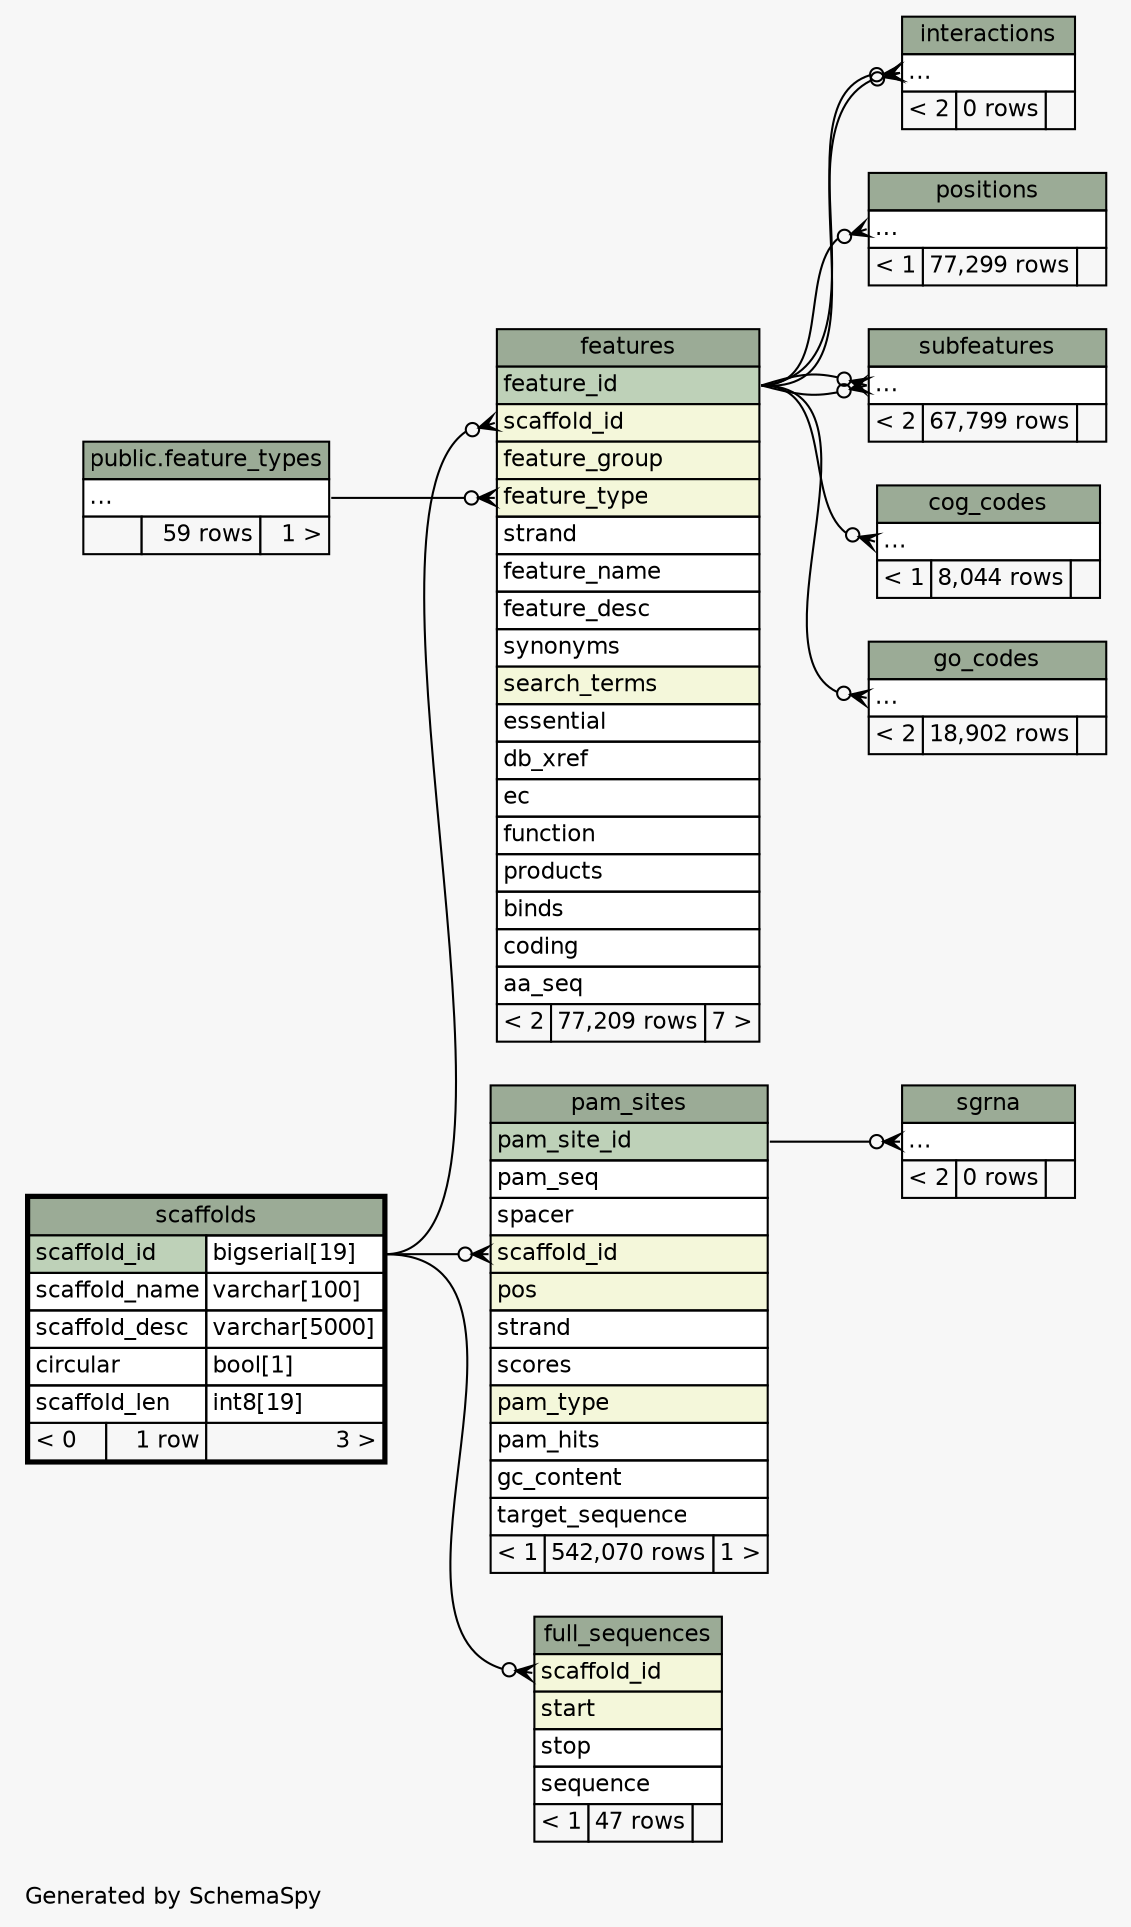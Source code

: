// dot 2.28.0 on Mac OS X 10.12.4
// SchemaSpy rev 590
digraph "twoDegreesRelationshipsDiagram" {
  graph [
    rankdir="RL"
    bgcolor="#f7f7f7"
    label="\nGenerated by SchemaSpy"
    labeljust="l"
    nodesep="0.18"
    ranksep="0.46"
    fontname="Helvetica"
    fontsize="11"
  ];
  node [
    fontname="Helvetica"
    fontsize="11"
    shape="plaintext"
  ];
  edge [
    arrowsize="0.8"
  ];
  "cog_codes":"elipses":w -> "features":"feature_id":e [arrowhead=none dir=back arrowtail=crowodot];
  "features":"feature_type":w -> "public.feature_types":"elipses":e [arrowhead=none dir=back arrowtail=crowodot];
  "features":"scaffold_id":w -> "scaffolds":"scaffold_id.type":e [arrowhead=none dir=back arrowtail=crowodot];
  "full_sequences":"scaffold_id":w -> "scaffolds":"scaffold_id.type":e [arrowhead=none dir=back arrowtail=crowodot];
  "go_codes":"elipses":w -> "features":"feature_id":e [arrowhead=none dir=back arrowtail=crowodot];
  "interactions":"elipses":w -> "features":"feature_id":e [arrowhead=none dir=back arrowtail=crowodot];
  "interactions":"elipses":w -> "features":"feature_id":e [arrowhead=none dir=back arrowtail=crowodot];
  "pam_sites":"scaffold_id":w -> "scaffolds":"scaffold_id.type":e [arrowhead=none dir=back arrowtail=crowodot];
  "positions":"elipses":w -> "features":"feature_id":e [arrowhead=none dir=back arrowtail=crowodot];
  "sgrna":"elipses":w -> "pam_sites":"pam_site_id":e [arrowhead=none dir=back arrowtail=crowodot];
  "subfeatures":"elipses":w -> "features":"feature_id":e [arrowhead=none dir=back arrowtail=crowodot];
  "subfeatures":"elipses":w -> "features":"feature_id":e [arrowhead=none dir=back arrowtail=crowodot];
  "cog_codes" [
    label=<
    <TABLE BORDER="0" CELLBORDER="1" CELLSPACING="0" BGCOLOR="#ffffff">
      <TR><TD COLSPAN="3" BGCOLOR="#9bab96" ALIGN="CENTER">cog_codes</TD></TR>
      <TR><TD PORT="elipses" COLSPAN="3" ALIGN="LEFT">...</TD></TR>
      <TR><TD ALIGN="LEFT" BGCOLOR="#f7f7f7">&lt; 1</TD><TD ALIGN="RIGHT" BGCOLOR="#f7f7f7">8,044 rows</TD><TD ALIGN="RIGHT" BGCOLOR="#f7f7f7">  </TD></TR>
    </TABLE>>
    URL="cog_codes.html"
    tooltip="cog_codes"
  ];
  "public.feature_types" [
    label=<
    <TABLE BORDER="0" CELLBORDER="1" CELLSPACING="0" BGCOLOR="#ffffff">
      <TR><TD COLSPAN="3" BGCOLOR="#9bab96" ALIGN="CENTER">public.feature_types</TD></TR>
      <TR><TD PORT="elipses" COLSPAN="3" ALIGN="LEFT">...</TD></TR>
      <TR><TD ALIGN="LEFT" BGCOLOR="#f7f7f7">  </TD><TD ALIGN="RIGHT" BGCOLOR="#f7f7f7">59 rows</TD><TD ALIGN="RIGHT" BGCOLOR="#f7f7f7">1 &gt;</TD></TR>
    </TABLE>>
    tooltip="public.feature_types"
  ];
  "features" [
    label=<
    <TABLE BORDER="0" CELLBORDER="1" CELLSPACING="0" BGCOLOR="#ffffff">
      <TR><TD COLSPAN="3" BGCOLOR="#9bab96" ALIGN="CENTER">features</TD></TR>
      <TR><TD PORT="feature_id" COLSPAN="3" BGCOLOR="#bed1b8" ALIGN="LEFT">feature_id</TD></TR>
      <TR><TD PORT="scaffold_id" COLSPAN="3" BGCOLOR="#f4f7da" ALIGN="LEFT">scaffold_id</TD></TR>
      <TR><TD PORT="feature_group" COLSPAN="3" BGCOLOR="#f4f7da" ALIGN="LEFT">feature_group</TD></TR>
      <TR><TD PORT="feature_type" COLSPAN="3" BGCOLOR="#f4f7da" ALIGN="LEFT">feature_type</TD></TR>
      <TR><TD PORT="strand" COLSPAN="3" ALIGN="LEFT">strand</TD></TR>
      <TR><TD PORT="feature_name" COLSPAN="3" ALIGN="LEFT">feature_name</TD></TR>
      <TR><TD PORT="feature_desc" COLSPAN="3" ALIGN="LEFT">feature_desc</TD></TR>
      <TR><TD PORT="synonyms" COLSPAN="3" ALIGN="LEFT">synonyms</TD></TR>
      <TR><TD PORT="search_terms" COLSPAN="3" BGCOLOR="#f4f7da" ALIGN="LEFT">search_terms</TD></TR>
      <TR><TD PORT="essential" COLSPAN="3" ALIGN="LEFT">essential</TD></TR>
      <TR><TD PORT="db_xref" COLSPAN="3" ALIGN="LEFT">db_xref</TD></TR>
      <TR><TD PORT="ec" COLSPAN="3" ALIGN="LEFT">ec</TD></TR>
      <TR><TD PORT="function" COLSPAN="3" ALIGN="LEFT">function</TD></TR>
      <TR><TD PORT="products" COLSPAN="3" ALIGN="LEFT">products</TD></TR>
      <TR><TD PORT="binds" COLSPAN="3" ALIGN="LEFT">binds</TD></TR>
      <TR><TD PORT="coding" COLSPAN="3" ALIGN="LEFT">coding</TD></TR>
      <TR><TD PORT="aa_seq" COLSPAN="3" ALIGN="LEFT">aa_seq</TD></TR>
      <TR><TD ALIGN="LEFT" BGCOLOR="#f7f7f7">&lt; 2</TD><TD ALIGN="RIGHT" BGCOLOR="#f7f7f7">77,209 rows</TD><TD ALIGN="RIGHT" BGCOLOR="#f7f7f7">7 &gt;</TD></TR>
    </TABLE>>
    URL="features.html"
    tooltip="features"
  ];
  "full_sequences" [
    label=<
    <TABLE BORDER="0" CELLBORDER="1" CELLSPACING="0" BGCOLOR="#ffffff">
      <TR><TD COLSPAN="3" BGCOLOR="#9bab96" ALIGN="CENTER">full_sequences</TD></TR>
      <TR><TD PORT="scaffold_id" COLSPAN="3" BGCOLOR="#f4f7da" ALIGN="LEFT">scaffold_id</TD></TR>
      <TR><TD PORT="start" COLSPAN="3" BGCOLOR="#f4f7da" ALIGN="LEFT">start</TD></TR>
      <TR><TD PORT="stop" COLSPAN="3" ALIGN="LEFT">stop</TD></TR>
      <TR><TD PORT="sequence" COLSPAN="3" ALIGN="LEFT">sequence</TD></TR>
      <TR><TD ALIGN="LEFT" BGCOLOR="#f7f7f7">&lt; 1</TD><TD ALIGN="RIGHT" BGCOLOR="#f7f7f7">47 rows</TD><TD ALIGN="RIGHT" BGCOLOR="#f7f7f7">  </TD></TR>
    </TABLE>>
    URL="full_sequences.html"
    tooltip="full_sequences"
  ];
  "go_codes" [
    label=<
    <TABLE BORDER="0" CELLBORDER="1" CELLSPACING="0" BGCOLOR="#ffffff">
      <TR><TD COLSPAN="3" BGCOLOR="#9bab96" ALIGN="CENTER">go_codes</TD></TR>
      <TR><TD PORT="elipses" COLSPAN="3" ALIGN="LEFT">...</TD></TR>
      <TR><TD ALIGN="LEFT" BGCOLOR="#f7f7f7">&lt; 2</TD><TD ALIGN="RIGHT" BGCOLOR="#f7f7f7">18,902 rows</TD><TD ALIGN="RIGHT" BGCOLOR="#f7f7f7">  </TD></TR>
    </TABLE>>
    URL="go_codes.html"
    tooltip="go_codes"
  ];
  "interactions" [
    label=<
    <TABLE BORDER="0" CELLBORDER="1" CELLSPACING="0" BGCOLOR="#ffffff">
      <TR><TD COLSPAN="3" BGCOLOR="#9bab96" ALIGN="CENTER">interactions</TD></TR>
      <TR><TD PORT="elipses" COLSPAN="3" ALIGN="LEFT">...</TD></TR>
      <TR><TD ALIGN="LEFT" BGCOLOR="#f7f7f7">&lt; 2</TD><TD ALIGN="RIGHT" BGCOLOR="#f7f7f7">0 rows</TD><TD ALIGN="RIGHT" BGCOLOR="#f7f7f7">  </TD></TR>
    </TABLE>>
    URL="interactions.html"
    tooltip="interactions"
  ];
  "pam_sites" [
    label=<
    <TABLE BORDER="0" CELLBORDER="1" CELLSPACING="0" BGCOLOR="#ffffff">
      <TR><TD COLSPAN="3" BGCOLOR="#9bab96" ALIGN="CENTER">pam_sites</TD></TR>
      <TR><TD PORT="pam_site_id" COLSPAN="3" BGCOLOR="#bed1b8" ALIGN="LEFT">pam_site_id</TD></TR>
      <TR><TD PORT="pam_seq" COLSPAN="3" ALIGN="LEFT">pam_seq</TD></TR>
      <TR><TD PORT="spacer" COLSPAN="3" ALIGN="LEFT">spacer</TD></TR>
      <TR><TD PORT="scaffold_id" COLSPAN="3" BGCOLOR="#f4f7da" ALIGN="LEFT">scaffold_id</TD></TR>
      <TR><TD PORT="pos" COLSPAN="3" BGCOLOR="#f4f7da" ALIGN="LEFT">pos</TD></TR>
      <TR><TD PORT="strand" COLSPAN="3" ALIGN="LEFT">strand</TD></TR>
      <TR><TD PORT="scores" COLSPAN="3" ALIGN="LEFT">scores</TD></TR>
      <TR><TD PORT="pam_type" COLSPAN="3" BGCOLOR="#f4f7da" ALIGN="LEFT">pam_type</TD></TR>
      <TR><TD PORT="pam_hits" COLSPAN="3" ALIGN="LEFT">pam_hits</TD></TR>
      <TR><TD PORT="gc_content" COLSPAN="3" ALIGN="LEFT">gc_content</TD></TR>
      <TR><TD PORT="target_sequence" COLSPAN="3" ALIGN="LEFT">target_sequence</TD></TR>
      <TR><TD ALIGN="LEFT" BGCOLOR="#f7f7f7">&lt; 1</TD><TD ALIGN="RIGHT" BGCOLOR="#f7f7f7">542,070 rows</TD><TD ALIGN="RIGHT" BGCOLOR="#f7f7f7">1 &gt;</TD></TR>
    </TABLE>>
    URL="pam_sites.html"
    tooltip="pam_sites"
  ];
  "positions" [
    label=<
    <TABLE BORDER="0" CELLBORDER="1" CELLSPACING="0" BGCOLOR="#ffffff">
      <TR><TD COLSPAN="3" BGCOLOR="#9bab96" ALIGN="CENTER">positions</TD></TR>
      <TR><TD PORT="elipses" COLSPAN="3" ALIGN="LEFT">...</TD></TR>
      <TR><TD ALIGN="LEFT" BGCOLOR="#f7f7f7">&lt; 1</TD><TD ALIGN="RIGHT" BGCOLOR="#f7f7f7">77,299 rows</TD><TD ALIGN="RIGHT" BGCOLOR="#f7f7f7">  </TD></TR>
    </TABLE>>
    URL="positions.html"
    tooltip="positions"
  ];
  "scaffolds" [
    label=<
    <TABLE BORDER="2" CELLBORDER="1" CELLSPACING="0" BGCOLOR="#ffffff">
      <TR><TD COLSPAN="3" BGCOLOR="#9bab96" ALIGN="CENTER">scaffolds</TD></TR>
      <TR><TD PORT="scaffold_id" COLSPAN="2" BGCOLOR="#bed1b8" ALIGN="LEFT">scaffold_id</TD><TD PORT="scaffold_id.type" ALIGN="LEFT">bigserial[19]</TD></TR>
      <TR><TD PORT="scaffold_name" COLSPAN="2" ALIGN="LEFT">scaffold_name</TD><TD PORT="scaffold_name.type" ALIGN="LEFT">varchar[100]</TD></TR>
      <TR><TD PORT="scaffold_desc" COLSPAN="2" ALIGN="LEFT">scaffold_desc</TD><TD PORT="scaffold_desc.type" ALIGN="LEFT">varchar[5000]</TD></TR>
      <TR><TD PORT="circular" COLSPAN="2" ALIGN="LEFT">circular</TD><TD PORT="circular.type" ALIGN="LEFT">bool[1]</TD></TR>
      <TR><TD PORT="scaffold_len" COLSPAN="2" ALIGN="LEFT">scaffold_len</TD><TD PORT="scaffold_len.type" ALIGN="LEFT">int8[19]</TD></TR>
      <TR><TD ALIGN="LEFT" BGCOLOR="#f7f7f7">&lt; 0</TD><TD ALIGN="RIGHT" BGCOLOR="#f7f7f7">1 row</TD><TD ALIGN="RIGHT" BGCOLOR="#f7f7f7">3 &gt;</TD></TR>
    </TABLE>>
    URL="scaffolds.html"
    tooltip="scaffolds"
  ];
  "sgrna" [
    label=<
    <TABLE BORDER="0" CELLBORDER="1" CELLSPACING="0" BGCOLOR="#ffffff">
      <TR><TD COLSPAN="3" BGCOLOR="#9bab96" ALIGN="CENTER">sgrna</TD></TR>
      <TR><TD PORT="elipses" COLSPAN="3" ALIGN="LEFT">...</TD></TR>
      <TR><TD ALIGN="LEFT" BGCOLOR="#f7f7f7">&lt; 2</TD><TD ALIGN="RIGHT" BGCOLOR="#f7f7f7">0 rows</TD><TD ALIGN="RIGHT" BGCOLOR="#f7f7f7">  </TD></TR>
    </TABLE>>
    URL="sgrna.html"
    tooltip="sgrna"
  ];
  "subfeatures" [
    label=<
    <TABLE BORDER="0" CELLBORDER="1" CELLSPACING="0" BGCOLOR="#ffffff">
      <TR><TD COLSPAN="3" BGCOLOR="#9bab96" ALIGN="CENTER">subfeatures</TD></TR>
      <TR><TD PORT="elipses" COLSPAN="3" ALIGN="LEFT">...</TD></TR>
      <TR><TD ALIGN="LEFT" BGCOLOR="#f7f7f7">&lt; 2</TD><TD ALIGN="RIGHT" BGCOLOR="#f7f7f7">67,799 rows</TD><TD ALIGN="RIGHT" BGCOLOR="#f7f7f7">  </TD></TR>
    </TABLE>>
    URL="subfeatures.html"
    tooltip="subfeatures"
  ];
}
